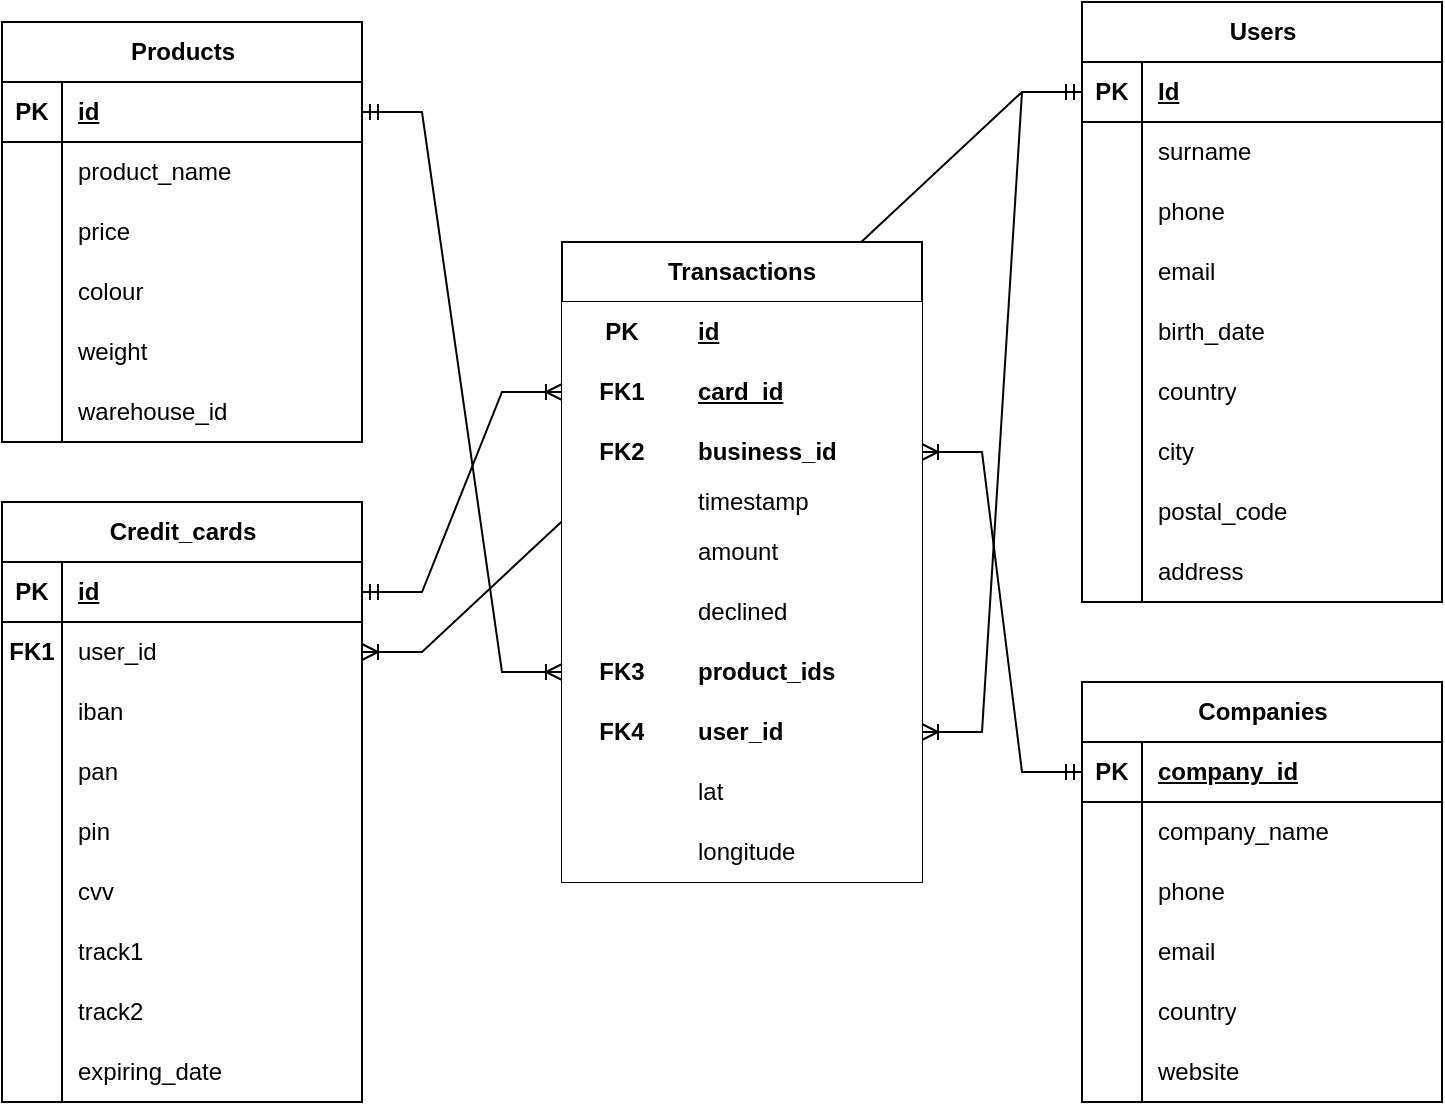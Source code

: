 <mxfile version="26.2.9">
  <diagram name="Página-1" id="3n66YjpeBMdctp80WZzo">
    <mxGraphModel dx="1044" dy="527" grid="1" gridSize="10" guides="1" tooltips="1" connect="1" arrows="1" fold="1" page="1" pageScale="1" pageWidth="827" pageHeight="1169" math="0" shadow="0">
      <root>
        <mxCell id="0" />
        <mxCell id="1" parent="0" />
        <mxCell id="IVw9rjQ7oZu88IBMjPBc-241" value="" style="edgeStyle=entityRelationEdgeStyle;fontSize=12;html=1;endArrow=ERoneToMany;startArrow=ERmandOne;rounded=0;" edge="1" parent="1" source="IVw9rjQ7oZu88IBMjPBc-15" target="IVw9rjQ7oZu88IBMjPBc-44">
          <mxGeometry width="100" height="100" relative="1" as="geometry">
            <mxPoint x="600" y="75" as="sourcePoint" />
            <mxPoint x="520" y="395" as="targetPoint" />
            <Array as="points">
              <mxPoint x="370" y="90" />
            </Array>
          </mxGeometry>
        </mxCell>
        <mxCell id="IVw9rjQ7oZu88IBMjPBc-14" value="Users" style="shape=table;startSize=30;container=1;collapsible=1;childLayout=tableLayout;fixedRows=1;rowLines=0;fontStyle=1;align=center;resizeLast=1;html=1;" vertex="1" parent="1">
          <mxGeometry x="590" y="20" width="180" height="300" as="geometry">
            <mxRectangle x="520" y="110" width="110" height="30" as="alternateBounds" />
          </mxGeometry>
        </mxCell>
        <mxCell id="IVw9rjQ7oZu88IBMjPBc-15" value="" style="shape=tableRow;horizontal=0;startSize=0;swimlaneHead=0;swimlaneBody=0;fillColor=none;collapsible=0;dropTarget=0;points=[[0,0.5],[1,0.5]];portConstraint=eastwest;top=0;left=0;right=0;bottom=1;" vertex="1" parent="IVw9rjQ7oZu88IBMjPBc-14">
          <mxGeometry y="30" width="180" height="30" as="geometry" />
        </mxCell>
        <mxCell id="IVw9rjQ7oZu88IBMjPBc-16" value="PK" style="shape=partialRectangle;connectable=0;fillColor=none;top=0;left=0;bottom=0;right=0;fontStyle=1;overflow=hidden;whiteSpace=wrap;html=1;" vertex="1" parent="IVw9rjQ7oZu88IBMjPBc-15">
          <mxGeometry width="30" height="30" as="geometry">
            <mxRectangle width="30" height="30" as="alternateBounds" />
          </mxGeometry>
        </mxCell>
        <mxCell id="IVw9rjQ7oZu88IBMjPBc-17" value="Id" style="shape=partialRectangle;connectable=0;fillColor=none;top=0;left=0;bottom=0;right=0;align=left;spacingLeft=6;fontStyle=5;overflow=hidden;whiteSpace=wrap;html=1;" vertex="1" parent="IVw9rjQ7oZu88IBMjPBc-15">
          <mxGeometry x="30" width="150" height="30" as="geometry">
            <mxRectangle width="150" height="30" as="alternateBounds" />
          </mxGeometry>
        </mxCell>
        <mxCell id="IVw9rjQ7oZu88IBMjPBc-18" value="" style="shape=tableRow;horizontal=0;startSize=0;swimlaneHead=0;swimlaneBody=0;fillColor=none;collapsible=0;dropTarget=0;points=[[0,0.5],[1,0.5]];portConstraint=eastwest;top=0;left=0;right=0;bottom=0;" vertex="1" parent="IVw9rjQ7oZu88IBMjPBc-14">
          <mxGeometry y="60" width="180" height="30" as="geometry" />
        </mxCell>
        <mxCell id="IVw9rjQ7oZu88IBMjPBc-19" value="" style="shape=partialRectangle;connectable=0;fillColor=none;top=0;left=0;bottom=0;right=0;editable=1;overflow=hidden;whiteSpace=wrap;html=1;" vertex="1" parent="IVw9rjQ7oZu88IBMjPBc-18">
          <mxGeometry width="30" height="30" as="geometry">
            <mxRectangle width="30" height="30" as="alternateBounds" />
          </mxGeometry>
        </mxCell>
        <mxCell id="IVw9rjQ7oZu88IBMjPBc-20" value="surname" style="shape=partialRectangle;connectable=0;fillColor=none;top=0;left=0;bottom=0;right=0;align=left;spacingLeft=6;overflow=hidden;whiteSpace=wrap;html=1;" vertex="1" parent="IVw9rjQ7oZu88IBMjPBc-18">
          <mxGeometry x="30" width="150" height="30" as="geometry">
            <mxRectangle width="150" height="30" as="alternateBounds" />
          </mxGeometry>
        </mxCell>
        <mxCell id="IVw9rjQ7oZu88IBMjPBc-21" value="" style="shape=tableRow;horizontal=0;startSize=0;swimlaneHead=0;swimlaneBody=0;fillColor=none;collapsible=0;dropTarget=0;points=[[0,0.5],[1,0.5]];portConstraint=eastwest;top=0;left=0;right=0;bottom=0;" vertex="1" parent="IVw9rjQ7oZu88IBMjPBc-14">
          <mxGeometry y="90" width="180" height="30" as="geometry" />
        </mxCell>
        <mxCell id="IVw9rjQ7oZu88IBMjPBc-22" value="" style="shape=partialRectangle;connectable=0;fillColor=none;top=0;left=0;bottom=0;right=0;editable=1;overflow=hidden;whiteSpace=wrap;html=1;" vertex="1" parent="IVw9rjQ7oZu88IBMjPBc-21">
          <mxGeometry width="30" height="30" as="geometry">
            <mxRectangle width="30" height="30" as="alternateBounds" />
          </mxGeometry>
        </mxCell>
        <mxCell id="IVw9rjQ7oZu88IBMjPBc-23" value="phone" style="shape=partialRectangle;connectable=0;fillColor=none;top=0;left=0;bottom=0;right=0;align=left;spacingLeft=6;overflow=hidden;whiteSpace=wrap;html=1;" vertex="1" parent="IVw9rjQ7oZu88IBMjPBc-21">
          <mxGeometry x="30" width="150" height="30" as="geometry">
            <mxRectangle width="150" height="30" as="alternateBounds" />
          </mxGeometry>
        </mxCell>
        <mxCell id="IVw9rjQ7oZu88IBMjPBc-24" value="" style="shape=tableRow;horizontal=0;startSize=0;swimlaneHead=0;swimlaneBody=0;fillColor=none;collapsible=0;dropTarget=0;points=[[0,0.5],[1,0.5]];portConstraint=eastwest;top=0;left=0;right=0;bottom=0;" vertex="1" parent="IVw9rjQ7oZu88IBMjPBc-14">
          <mxGeometry y="120" width="180" height="30" as="geometry" />
        </mxCell>
        <mxCell id="IVw9rjQ7oZu88IBMjPBc-25" value="" style="shape=partialRectangle;connectable=0;fillColor=none;top=0;left=0;bottom=0;right=0;editable=1;overflow=hidden;whiteSpace=wrap;html=1;" vertex="1" parent="IVw9rjQ7oZu88IBMjPBc-24">
          <mxGeometry width="30" height="30" as="geometry">
            <mxRectangle width="30" height="30" as="alternateBounds" />
          </mxGeometry>
        </mxCell>
        <mxCell id="IVw9rjQ7oZu88IBMjPBc-26" value="email" style="shape=partialRectangle;connectable=0;fillColor=none;top=0;left=0;bottom=0;right=0;align=left;spacingLeft=6;overflow=hidden;whiteSpace=wrap;html=1;" vertex="1" parent="IVw9rjQ7oZu88IBMjPBc-24">
          <mxGeometry x="30" width="150" height="30" as="geometry">
            <mxRectangle width="150" height="30" as="alternateBounds" />
          </mxGeometry>
        </mxCell>
        <mxCell id="IVw9rjQ7oZu88IBMjPBc-66" value="" style="shape=tableRow;horizontal=0;startSize=0;swimlaneHead=0;swimlaneBody=0;fillColor=none;collapsible=0;dropTarget=0;points=[[0,0.5],[1,0.5]];portConstraint=eastwest;top=0;left=0;right=0;bottom=0;" vertex="1" parent="IVw9rjQ7oZu88IBMjPBc-14">
          <mxGeometry y="150" width="180" height="30" as="geometry" />
        </mxCell>
        <mxCell id="IVw9rjQ7oZu88IBMjPBc-67" value="" style="shape=partialRectangle;connectable=0;fillColor=none;top=0;left=0;bottom=0;right=0;editable=1;overflow=hidden;whiteSpace=wrap;html=1;" vertex="1" parent="IVw9rjQ7oZu88IBMjPBc-66">
          <mxGeometry width="30" height="30" as="geometry">
            <mxRectangle width="30" height="30" as="alternateBounds" />
          </mxGeometry>
        </mxCell>
        <mxCell id="IVw9rjQ7oZu88IBMjPBc-68" value="birth_date" style="shape=partialRectangle;connectable=0;fillColor=none;top=0;left=0;bottom=0;right=0;align=left;spacingLeft=6;overflow=hidden;whiteSpace=wrap;html=1;" vertex="1" parent="IVw9rjQ7oZu88IBMjPBc-66">
          <mxGeometry x="30" width="150" height="30" as="geometry">
            <mxRectangle width="150" height="30" as="alternateBounds" />
          </mxGeometry>
        </mxCell>
        <mxCell id="IVw9rjQ7oZu88IBMjPBc-69" value="" style="shape=tableRow;horizontal=0;startSize=0;swimlaneHead=0;swimlaneBody=0;fillColor=none;collapsible=0;dropTarget=0;points=[[0,0.5],[1,0.5]];portConstraint=eastwest;top=0;left=0;right=0;bottom=0;" vertex="1" parent="IVw9rjQ7oZu88IBMjPBc-14">
          <mxGeometry y="180" width="180" height="30" as="geometry" />
        </mxCell>
        <mxCell id="IVw9rjQ7oZu88IBMjPBc-70" value="" style="shape=partialRectangle;connectable=0;fillColor=none;top=0;left=0;bottom=0;right=0;editable=1;overflow=hidden;whiteSpace=wrap;html=1;" vertex="1" parent="IVw9rjQ7oZu88IBMjPBc-69">
          <mxGeometry width="30" height="30" as="geometry">
            <mxRectangle width="30" height="30" as="alternateBounds" />
          </mxGeometry>
        </mxCell>
        <mxCell id="IVw9rjQ7oZu88IBMjPBc-71" value="country" style="shape=partialRectangle;connectable=0;fillColor=none;top=0;left=0;bottom=0;right=0;align=left;spacingLeft=6;overflow=hidden;whiteSpace=wrap;html=1;" vertex="1" parent="IVw9rjQ7oZu88IBMjPBc-69">
          <mxGeometry x="30" width="150" height="30" as="geometry">
            <mxRectangle width="150" height="30" as="alternateBounds" />
          </mxGeometry>
        </mxCell>
        <mxCell id="IVw9rjQ7oZu88IBMjPBc-72" value="" style="shape=tableRow;horizontal=0;startSize=0;swimlaneHead=0;swimlaneBody=0;fillColor=none;collapsible=0;dropTarget=0;points=[[0,0.5],[1,0.5]];portConstraint=eastwest;top=0;left=0;right=0;bottom=0;" vertex="1" parent="IVw9rjQ7oZu88IBMjPBc-14">
          <mxGeometry y="210" width="180" height="30" as="geometry" />
        </mxCell>
        <mxCell id="IVw9rjQ7oZu88IBMjPBc-73" value="" style="shape=partialRectangle;connectable=0;fillColor=none;top=0;left=0;bottom=0;right=0;editable=1;overflow=hidden;whiteSpace=wrap;html=1;" vertex="1" parent="IVw9rjQ7oZu88IBMjPBc-72">
          <mxGeometry width="30" height="30" as="geometry">
            <mxRectangle width="30" height="30" as="alternateBounds" />
          </mxGeometry>
        </mxCell>
        <mxCell id="IVw9rjQ7oZu88IBMjPBc-74" value="city" style="shape=partialRectangle;connectable=0;fillColor=none;top=0;left=0;bottom=0;right=0;align=left;spacingLeft=6;overflow=hidden;whiteSpace=wrap;html=1;" vertex="1" parent="IVw9rjQ7oZu88IBMjPBc-72">
          <mxGeometry x="30" width="150" height="30" as="geometry">
            <mxRectangle width="150" height="30" as="alternateBounds" />
          </mxGeometry>
        </mxCell>
        <mxCell id="IVw9rjQ7oZu88IBMjPBc-75" value="" style="shape=tableRow;horizontal=0;startSize=0;swimlaneHead=0;swimlaneBody=0;fillColor=none;collapsible=0;dropTarget=0;points=[[0,0.5],[1,0.5]];portConstraint=eastwest;top=0;left=0;right=0;bottom=0;" vertex="1" parent="IVw9rjQ7oZu88IBMjPBc-14">
          <mxGeometry y="240" width="180" height="30" as="geometry" />
        </mxCell>
        <mxCell id="IVw9rjQ7oZu88IBMjPBc-76" value="" style="shape=partialRectangle;connectable=0;fillColor=none;top=0;left=0;bottom=0;right=0;editable=1;overflow=hidden;whiteSpace=wrap;html=1;" vertex="1" parent="IVw9rjQ7oZu88IBMjPBc-75">
          <mxGeometry width="30" height="30" as="geometry">
            <mxRectangle width="30" height="30" as="alternateBounds" />
          </mxGeometry>
        </mxCell>
        <mxCell id="IVw9rjQ7oZu88IBMjPBc-77" value="postal_code" style="shape=partialRectangle;connectable=0;fillColor=none;top=0;left=0;bottom=0;right=0;align=left;spacingLeft=6;overflow=hidden;whiteSpace=wrap;html=1;" vertex="1" parent="IVw9rjQ7oZu88IBMjPBc-75">
          <mxGeometry x="30" width="150" height="30" as="geometry">
            <mxRectangle width="150" height="30" as="alternateBounds" />
          </mxGeometry>
        </mxCell>
        <mxCell id="IVw9rjQ7oZu88IBMjPBc-78" value="" style="shape=tableRow;horizontal=0;startSize=0;swimlaneHead=0;swimlaneBody=0;fillColor=none;collapsible=0;dropTarget=0;points=[[0,0.5],[1,0.5]];portConstraint=eastwest;top=0;left=0;right=0;bottom=0;" vertex="1" parent="IVw9rjQ7oZu88IBMjPBc-14">
          <mxGeometry y="270" width="180" height="30" as="geometry" />
        </mxCell>
        <mxCell id="IVw9rjQ7oZu88IBMjPBc-79" value="" style="shape=partialRectangle;connectable=0;fillColor=none;top=0;left=0;bottom=0;right=0;editable=1;overflow=hidden;whiteSpace=wrap;html=1;" vertex="1" parent="IVw9rjQ7oZu88IBMjPBc-78">
          <mxGeometry width="30" height="30" as="geometry">
            <mxRectangle width="30" height="30" as="alternateBounds" />
          </mxGeometry>
        </mxCell>
        <mxCell id="IVw9rjQ7oZu88IBMjPBc-80" value="address" style="shape=partialRectangle;connectable=0;fillColor=none;top=0;left=0;bottom=0;right=0;align=left;spacingLeft=6;overflow=hidden;whiteSpace=wrap;html=1;" vertex="1" parent="IVw9rjQ7oZu88IBMjPBc-78">
          <mxGeometry x="30" width="150" height="30" as="geometry">
            <mxRectangle width="150" height="30" as="alternateBounds" />
          </mxGeometry>
        </mxCell>
        <mxCell id="IVw9rjQ7oZu88IBMjPBc-27" value="Products" style="shape=table;startSize=30;container=1;collapsible=1;childLayout=tableLayout;fixedRows=1;rowLines=0;fontStyle=1;align=center;resizeLast=1;html=1;" vertex="1" parent="1">
          <mxGeometry x="50" y="30" width="180" height="210" as="geometry">
            <mxRectangle x="520" y="110" width="110" height="30" as="alternateBounds" />
          </mxGeometry>
        </mxCell>
        <mxCell id="IVw9rjQ7oZu88IBMjPBc-28" value="" style="shape=tableRow;horizontal=0;startSize=0;swimlaneHead=0;swimlaneBody=0;fillColor=none;collapsible=0;dropTarget=0;points=[[0,0.5],[1,0.5]];portConstraint=eastwest;top=0;left=0;right=0;bottom=1;" vertex="1" parent="IVw9rjQ7oZu88IBMjPBc-27">
          <mxGeometry y="30" width="180" height="30" as="geometry" />
        </mxCell>
        <mxCell id="IVw9rjQ7oZu88IBMjPBc-29" value="PK" style="shape=partialRectangle;connectable=0;fillColor=none;top=0;left=0;bottom=0;right=0;fontStyle=1;overflow=hidden;whiteSpace=wrap;html=1;" vertex="1" parent="IVw9rjQ7oZu88IBMjPBc-28">
          <mxGeometry width="30" height="30" as="geometry">
            <mxRectangle width="30" height="30" as="alternateBounds" />
          </mxGeometry>
        </mxCell>
        <mxCell id="IVw9rjQ7oZu88IBMjPBc-30" value="id" style="shape=partialRectangle;connectable=0;fillColor=none;top=0;left=0;bottom=0;right=0;align=left;spacingLeft=6;fontStyle=5;overflow=hidden;whiteSpace=wrap;html=1;" vertex="1" parent="IVw9rjQ7oZu88IBMjPBc-28">
          <mxGeometry x="30" width="150" height="30" as="geometry">
            <mxRectangle width="150" height="30" as="alternateBounds" />
          </mxGeometry>
        </mxCell>
        <mxCell id="IVw9rjQ7oZu88IBMjPBc-31" value="" style="shape=tableRow;horizontal=0;startSize=0;swimlaneHead=0;swimlaneBody=0;fillColor=none;collapsible=0;dropTarget=0;points=[[0,0.5],[1,0.5]];portConstraint=eastwest;top=0;left=0;right=0;bottom=0;" vertex="1" parent="IVw9rjQ7oZu88IBMjPBc-27">
          <mxGeometry y="60" width="180" height="30" as="geometry" />
        </mxCell>
        <mxCell id="IVw9rjQ7oZu88IBMjPBc-32" value="" style="shape=partialRectangle;connectable=0;fillColor=none;top=0;left=0;bottom=0;right=0;editable=1;overflow=hidden;whiteSpace=wrap;html=1;" vertex="1" parent="IVw9rjQ7oZu88IBMjPBc-31">
          <mxGeometry width="30" height="30" as="geometry">
            <mxRectangle width="30" height="30" as="alternateBounds" />
          </mxGeometry>
        </mxCell>
        <mxCell id="IVw9rjQ7oZu88IBMjPBc-33" value="product_name" style="shape=partialRectangle;connectable=0;fillColor=none;top=0;left=0;bottom=0;right=0;align=left;spacingLeft=6;overflow=hidden;whiteSpace=wrap;html=1;" vertex="1" parent="IVw9rjQ7oZu88IBMjPBc-31">
          <mxGeometry x="30" width="150" height="30" as="geometry">
            <mxRectangle width="150" height="30" as="alternateBounds" />
          </mxGeometry>
        </mxCell>
        <mxCell id="IVw9rjQ7oZu88IBMjPBc-34" value="" style="shape=tableRow;horizontal=0;startSize=0;swimlaneHead=0;swimlaneBody=0;fillColor=none;collapsible=0;dropTarget=0;points=[[0,0.5],[1,0.5]];portConstraint=eastwest;top=0;left=0;right=0;bottom=0;" vertex="1" parent="IVw9rjQ7oZu88IBMjPBc-27">
          <mxGeometry y="90" width="180" height="30" as="geometry" />
        </mxCell>
        <mxCell id="IVw9rjQ7oZu88IBMjPBc-35" value="" style="shape=partialRectangle;connectable=0;fillColor=none;top=0;left=0;bottom=0;right=0;editable=1;overflow=hidden;whiteSpace=wrap;html=1;" vertex="1" parent="IVw9rjQ7oZu88IBMjPBc-34">
          <mxGeometry width="30" height="30" as="geometry">
            <mxRectangle width="30" height="30" as="alternateBounds" />
          </mxGeometry>
        </mxCell>
        <mxCell id="IVw9rjQ7oZu88IBMjPBc-36" value="price" style="shape=partialRectangle;connectable=0;fillColor=none;top=0;left=0;bottom=0;right=0;align=left;spacingLeft=6;overflow=hidden;whiteSpace=wrap;html=1;" vertex="1" parent="IVw9rjQ7oZu88IBMjPBc-34">
          <mxGeometry x="30" width="150" height="30" as="geometry">
            <mxRectangle width="150" height="30" as="alternateBounds" />
          </mxGeometry>
        </mxCell>
        <mxCell id="IVw9rjQ7oZu88IBMjPBc-37" value="" style="shape=tableRow;horizontal=0;startSize=0;swimlaneHead=0;swimlaneBody=0;fillColor=none;collapsible=0;dropTarget=0;points=[[0,0.5],[1,0.5]];portConstraint=eastwest;top=0;left=0;right=0;bottom=0;" vertex="1" parent="IVw9rjQ7oZu88IBMjPBc-27">
          <mxGeometry y="120" width="180" height="30" as="geometry" />
        </mxCell>
        <mxCell id="IVw9rjQ7oZu88IBMjPBc-38" value="" style="shape=partialRectangle;connectable=0;fillColor=none;top=0;left=0;bottom=0;right=0;editable=1;overflow=hidden;whiteSpace=wrap;html=1;" vertex="1" parent="IVw9rjQ7oZu88IBMjPBc-37">
          <mxGeometry width="30" height="30" as="geometry">
            <mxRectangle width="30" height="30" as="alternateBounds" />
          </mxGeometry>
        </mxCell>
        <mxCell id="IVw9rjQ7oZu88IBMjPBc-39" value="colour" style="shape=partialRectangle;connectable=0;fillColor=none;top=0;left=0;bottom=0;right=0;align=left;spacingLeft=6;overflow=hidden;whiteSpace=wrap;html=1;" vertex="1" parent="IVw9rjQ7oZu88IBMjPBc-37">
          <mxGeometry x="30" width="150" height="30" as="geometry">
            <mxRectangle width="150" height="30" as="alternateBounds" />
          </mxGeometry>
        </mxCell>
        <mxCell id="IVw9rjQ7oZu88IBMjPBc-100" value="" style="shape=tableRow;horizontal=0;startSize=0;swimlaneHead=0;swimlaneBody=0;fillColor=none;collapsible=0;dropTarget=0;points=[[0,0.5],[1,0.5]];portConstraint=eastwest;top=0;left=0;right=0;bottom=0;" vertex="1" parent="IVw9rjQ7oZu88IBMjPBc-27">
          <mxGeometry y="150" width="180" height="30" as="geometry" />
        </mxCell>
        <mxCell id="IVw9rjQ7oZu88IBMjPBc-101" value="" style="shape=partialRectangle;connectable=0;fillColor=none;top=0;left=0;bottom=0;right=0;editable=1;overflow=hidden;whiteSpace=wrap;html=1;" vertex="1" parent="IVw9rjQ7oZu88IBMjPBc-100">
          <mxGeometry width="30" height="30" as="geometry">
            <mxRectangle width="30" height="30" as="alternateBounds" />
          </mxGeometry>
        </mxCell>
        <mxCell id="IVw9rjQ7oZu88IBMjPBc-102" value="weight" style="shape=partialRectangle;connectable=0;fillColor=none;top=0;left=0;bottom=0;right=0;align=left;spacingLeft=6;overflow=hidden;whiteSpace=wrap;html=1;" vertex="1" parent="IVw9rjQ7oZu88IBMjPBc-100">
          <mxGeometry x="30" width="150" height="30" as="geometry">
            <mxRectangle width="150" height="30" as="alternateBounds" />
          </mxGeometry>
        </mxCell>
        <mxCell id="IVw9rjQ7oZu88IBMjPBc-103" value="" style="shape=tableRow;horizontal=0;startSize=0;swimlaneHead=0;swimlaneBody=0;fillColor=none;collapsible=0;dropTarget=0;points=[[0,0.5],[1,0.5]];portConstraint=eastwest;top=0;left=0;right=0;bottom=0;" vertex="1" parent="IVw9rjQ7oZu88IBMjPBc-27">
          <mxGeometry y="180" width="180" height="30" as="geometry" />
        </mxCell>
        <mxCell id="IVw9rjQ7oZu88IBMjPBc-104" value="" style="shape=partialRectangle;connectable=0;fillColor=none;top=0;left=0;bottom=0;right=0;editable=1;overflow=hidden;whiteSpace=wrap;html=1;" vertex="1" parent="IVw9rjQ7oZu88IBMjPBc-103">
          <mxGeometry width="30" height="30" as="geometry">
            <mxRectangle width="30" height="30" as="alternateBounds" />
          </mxGeometry>
        </mxCell>
        <mxCell id="IVw9rjQ7oZu88IBMjPBc-105" value="warehouse_id" style="shape=partialRectangle;connectable=0;fillColor=none;top=0;left=0;bottom=0;right=0;align=left;spacingLeft=6;overflow=hidden;whiteSpace=wrap;html=1;" vertex="1" parent="IVw9rjQ7oZu88IBMjPBc-103">
          <mxGeometry x="30" width="150" height="30" as="geometry">
            <mxRectangle width="150" height="30" as="alternateBounds" />
          </mxGeometry>
        </mxCell>
        <mxCell id="IVw9rjQ7oZu88IBMjPBc-40" value="Credit_cards" style="shape=table;startSize=30;container=1;collapsible=1;childLayout=tableLayout;fixedRows=1;rowLines=0;fontStyle=1;align=center;resizeLast=1;html=1;" vertex="1" parent="1">
          <mxGeometry x="50" y="270" width="180" height="300" as="geometry">
            <mxRectangle x="520" y="110" width="110" height="30" as="alternateBounds" />
          </mxGeometry>
        </mxCell>
        <mxCell id="IVw9rjQ7oZu88IBMjPBc-41" value="" style="shape=tableRow;horizontal=0;startSize=0;swimlaneHead=0;swimlaneBody=0;fillColor=none;collapsible=0;dropTarget=0;points=[[0,0.5],[1,0.5]];portConstraint=eastwest;top=0;left=0;right=0;bottom=1;" vertex="1" parent="IVw9rjQ7oZu88IBMjPBc-40">
          <mxGeometry y="30" width="180" height="30" as="geometry" />
        </mxCell>
        <mxCell id="IVw9rjQ7oZu88IBMjPBc-42" value="PK" style="shape=partialRectangle;connectable=0;fillColor=none;top=0;left=0;bottom=0;right=0;fontStyle=1;overflow=hidden;whiteSpace=wrap;html=1;" vertex="1" parent="IVw9rjQ7oZu88IBMjPBc-41">
          <mxGeometry width="30" height="30" as="geometry">
            <mxRectangle width="30" height="30" as="alternateBounds" />
          </mxGeometry>
        </mxCell>
        <mxCell id="IVw9rjQ7oZu88IBMjPBc-43" value="id" style="shape=partialRectangle;connectable=0;fillColor=none;top=0;left=0;bottom=0;right=0;align=left;spacingLeft=6;fontStyle=5;overflow=hidden;whiteSpace=wrap;html=1;" vertex="1" parent="IVw9rjQ7oZu88IBMjPBc-41">
          <mxGeometry x="30" width="150" height="30" as="geometry">
            <mxRectangle width="150" height="30" as="alternateBounds" />
          </mxGeometry>
        </mxCell>
        <mxCell id="IVw9rjQ7oZu88IBMjPBc-44" value="" style="shape=tableRow;horizontal=0;startSize=0;swimlaneHead=0;swimlaneBody=0;fillColor=none;collapsible=0;dropTarget=0;points=[[0,0.5],[1,0.5]];portConstraint=eastwest;top=0;left=0;right=0;bottom=0;" vertex="1" parent="IVw9rjQ7oZu88IBMjPBc-40">
          <mxGeometry y="60" width="180" height="30" as="geometry" />
        </mxCell>
        <mxCell id="IVw9rjQ7oZu88IBMjPBc-45" value="&lt;b&gt;FK1&lt;/b&gt;" style="shape=partialRectangle;connectable=0;fillColor=none;top=0;left=0;bottom=0;right=0;editable=1;overflow=hidden;whiteSpace=wrap;html=1;" vertex="1" parent="IVw9rjQ7oZu88IBMjPBc-44">
          <mxGeometry width="30" height="30" as="geometry">
            <mxRectangle width="30" height="30" as="alternateBounds" />
          </mxGeometry>
        </mxCell>
        <mxCell id="IVw9rjQ7oZu88IBMjPBc-46" value="user_id" style="shape=partialRectangle;connectable=0;fillColor=none;top=0;left=0;bottom=0;right=0;align=left;spacingLeft=6;overflow=hidden;whiteSpace=wrap;html=1;" vertex="1" parent="IVw9rjQ7oZu88IBMjPBc-44">
          <mxGeometry x="30" width="150" height="30" as="geometry">
            <mxRectangle width="150" height="30" as="alternateBounds" />
          </mxGeometry>
        </mxCell>
        <mxCell id="IVw9rjQ7oZu88IBMjPBc-47" value="" style="shape=tableRow;horizontal=0;startSize=0;swimlaneHead=0;swimlaneBody=0;fillColor=none;collapsible=0;dropTarget=0;points=[[0,0.5],[1,0.5]];portConstraint=eastwest;top=0;left=0;right=0;bottom=0;" vertex="1" parent="IVw9rjQ7oZu88IBMjPBc-40">
          <mxGeometry y="90" width="180" height="30" as="geometry" />
        </mxCell>
        <mxCell id="IVw9rjQ7oZu88IBMjPBc-48" value="" style="shape=partialRectangle;connectable=0;fillColor=none;top=0;left=0;bottom=0;right=0;editable=1;overflow=hidden;whiteSpace=wrap;html=1;" vertex="1" parent="IVw9rjQ7oZu88IBMjPBc-47">
          <mxGeometry width="30" height="30" as="geometry">
            <mxRectangle width="30" height="30" as="alternateBounds" />
          </mxGeometry>
        </mxCell>
        <mxCell id="IVw9rjQ7oZu88IBMjPBc-49" value="iban" style="shape=partialRectangle;connectable=0;fillColor=none;top=0;left=0;bottom=0;right=0;align=left;spacingLeft=6;overflow=hidden;whiteSpace=wrap;html=1;" vertex="1" parent="IVw9rjQ7oZu88IBMjPBc-47">
          <mxGeometry x="30" width="150" height="30" as="geometry">
            <mxRectangle width="150" height="30" as="alternateBounds" />
          </mxGeometry>
        </mxCell>
        <mxCell id="IVw9rjQ7oZu88IBMjPBc-50" value="" style="shape=tableRow;horizontal=0;startSize=0;swimlaneHead=0;swimlaneBody=0;fillColor=none;collapsible=0;dropTarget=0;points=[[0,0.5],[1,0.5]];portConstraint=eastwest;top=0;left=0;right=0;bottom=0;" vertex="1" parent="IVw9rjQ7oZu88IBMjPBc-40">
          <mxGeometry y="120" width="180" height="30" as="geometry" />
        </mxCell>
        <mxCell id="IVw9rjQ7oZu88IBMjPBc-51" value="" style="shape=partialRectangle;connectable=0;fillColor=none;top=0;left=0;bottom=0;right=0;editable=1;overflow=hidden;whiteSpace=wrap;html=1;" vertex="1" parent="IVw9rjQ7oZu88IBMjPBc-50">
          <mxGeometry width="30" height="30" as="geometry">
            <mxRectangle width="30" height="30" as="alternateBounds" />
          </mxGeometry>
        </mxCell>
        <mxCell id="IVw9rjQ7oZu88IBMjPBc-52" value="pan" style="shape=partialRectangle;connectable=0;fillColor=none;top=0;left=0;bottom=0;right=0;align=left;spacingLeft=6;overflow=hidden;whiteSpace=wrap;html=1;" vertex="1" parent="IVw9rjQ7oZu88IBMjPBc-50">
          <mxGeometry x="30" width="150" height="30" as="geometry">
            <mxRectangle width="150" height="30" as="alternateBounds" />
          </mxGeometry>
        </mxCell>
        <mxCell id="IVw9rjQ7oZu88IBMjPBc-106" value="" style="shape=tableRow;horizontal=0;startSize=0;swimlaneHead=0;swimlaneBody=0;fillColor=none;collapsible=0;dropTarget=0;points=[[0,0.5],[1,0.5]];portConstraint=eastwest;top=0;left=0;right=0;bottom=0;" vertex="1" parent="IVw9rjQ7oZu88IBMjPBc-40">
          <mxGeometry y="150" width="180" height="30" as="geometry" />
        </mxCell>
        <mxCell id="IVw9rjQ7oZu88IBMjPBc-107" value="" style="shape=partialRectangle;connectable=0;fillColor=none;top=0;left=0;bottom=0;right=0;editable=1;overflow=hidden;whiteSpace=wrap;html=1;" vertex="1" parent="IVw9rjQ7oZu88IBMjPBc-106">
          <mxGeometry width="30" height="30" as="geometry">
            <mxRectangle width="30" height="30" as="alternateBounds" />
          </mxGeometry>
        </mxCell>
        <mxCell id="IVw9rjQ7oZu88IBMjPBc-108" value="pin" style="shape=partialRectangle;connectable=0;fillColor=none;top=0;left=0;bottom=0;right=0;align=left;spacingLeft=6;overflow=hidden;whiteSpace=wrap;html=1;" vertex="1" parent="IVw9rjQ7oZu88IBMjPBc-106">
          <mxGeometry x="30" width="150" height="30" as="geometry">
            <mxRectangle width="150" height="30" as="alternateBounds" />
          </mxGeometry>
        </mxCell>
        <mxCell id="IVw9rjQ7oZu88IBMjPBc-109" value="" style="shape=tableRow;horizontal=0;startSize=0;swimlaneHead=0;swimlaneBody=0;fillColor=none;collapsible=0;dropTarget=0;points=[[0,0.5],[1,0.5]];portConstraint=eastwest;top=0;left=0;right=0;bottom=0;" vertex="1" parent="IVw9rjQ7oZu88IBMjPBc-40">
          <mxGeometry y="180" width="180" height="30" as="geometry" />
        </mxCell>
        <mxCell id="IVw9rjQ7oZu88IBMjPBc-110" value="" style="shape=partialRectangle;connectable=0;fillColor=none;top=0;left=0;bottom=0;right=0;editable=1;overflow=hidden;whiteSpace=wrap;html=1;" vertex="1" parent="IVw9rjQ7oZu88IBMjPBc-109">
          <mxGeometry width="30" height="30" as="geometry">
            <mxRectangle width="30" height="30" as="alternateBounds" />
          </mxGeometry>
        </mxCell>
        <mxCell id="IVw9rjQ7oZu88IBMjPBc-111" value="cvv" style="shape=partialRectangle;connectable=0;fillColor=none;top=0;left=0;bottom=0;right=0;align=left;spacingLeft=6;overflow=hidden;whiteSpace=wrap;html=1;" vertex="1" parent="IVw9rjQ7oZu88IBMjPBc-109">
          <mxGeometry x="30" width="150" height="30" as="geometry">
            <mxRectangle width="150" height="30" as="alternateBounds" />
          </mxGeometry>
        </mxCell>
        <mxCell id="IVw9rjQ7oZu88IBMjPBc-112" value="" style="shape=tableRow;horizontal=0;startSize=0;swimlaneHead=0;swimlaneBody=0;fillColor=none;collapsible=0;dropTarget=0;points=[[0,0.5],[1,0.5]];portConstraint=eastwest;top=0;left=0;right=0;bottom=0;" vertex="1" parent="IVw9rjQ7oZu88IBMjPBc-40">
          <mxGeometry y="210" width="180" height="30" as="geometry" />
        </mxCell>
        <mxCell id="IVw9rjQ7oZu88IBMjPBc-113" value="" style="shape=partialRectangle;connectable=0;fillColor=none;top=0;left=0;bottom=0;right=0;editable=1;overflow=hidden;whiteSpace=wrap;html=1;" vertex="1" parent="IVw9rjQ7oZu88IBMjPBc-112">
          <mxGeometry width="30" height="30" as="geometry">
            <mxRectangle width="30" height="30" as="alternateBounds" />
          </mxGeometry>
        </mxCell>
        <mxCell id="IVw9rjQ7oZu88IBMjPBc-114" value="track1" style="shape=partialRectangle;connectable=0;fillColor=none;top=0;left=0;bottom=0;right=0;align=left;spacingLeft=6;overflow=hidden;whiteSpace=wrap;html=1;" vertex="1" parent="IVw9rjQ7oZu88IBMjPBc-112">
          <mxGeometry x="30" width="150" height="30" as="geometry">
            <mxRectangle width="150" height="30" as="alternateBounds" />
          </mxGeometry>
        </mxCell>
        <mxCell id="IVw9rjQ7oZu88IBMjPBc-115" value="" style="shape=tableRow;horizontal=0;startSize=0;swimlaneHead=0;swimlaneBody=0;fillColor=none;collapsible=0;dropTarget=0;points=[[0,0.5],[1,0.5]];portConstraint=eastwest;top=0;left=0;right=0;bottom=0;" vertex="1" parent="IVw9rjQ7oZu88IBMjPBc-40">
          <mxGeometry y="240" width="180" height="30" as="geometry" />
        </mxCell>
        <mxCell id="IVw9rjQ7oZu88IBMjPBc-116" value="" style="shape=partialRectangle;connectable=0;fillColor=none;top=0;left=0;bottom=0;right=0;editable=1;overflow=hidden;whiteSpace=wrap;html=1;" vertex="1" parent="IVw9rjQ7oZu88IBMjPBc-115">
          <mxGeometry width="30" height="30" as="geometry">
            <mxRectangle width="30" height="30" as="alternateBounds" />
          </mxGeometry>
        </mxCell>
        <mxCell id="IVw9rjQ7oZu88IBMjPBc-117" value="track2" style="shape=partialRectangle;connectable=0;fillColor=none;top=0;left=0;bottom=0;right=0;align=left;spacingLeft=6;overflow=hidden;whiteSpace=wrap;html=1;" vertex="1" parent="IVw9rjQ7oZu88IBMjPBc-115">
          <mxGeometry x="30" width="150" height="30" as="geometry">
            <mxRectangle width="150" height="30" as="alternateBounds" />
          </mxGeometry>
        </mxCell>
        <mxCell id="IVw9rjQ7oZu88IBMjPBc-118" value="" style="shape=tableRow;horizontal=0;startSize=0;swimlaneHead=0;swimlaneBody=0;fillColor=none;collapsible=0;dropTarget=0;points=[[0,0.5],[1,0.5]];portConstraint=eastwest;top=0;left=0;right=0;bottom=0;" vertex="1" parent="IVw9rjQ7oZu88IBMjPBc-40">
          <mxGeometry y="270" width="180" height="30" as="geometry" />
        </mxCell>
        <mxCell id="IVw9rjQ7oZu88IBMjPBc-119" value="" style="shape=partialRectangle;connectable=0;fillColor=none;top=0;left=0;bottom=0;right=0;editable=1;overflow=hidden;whiteSpace=wrap;html=1;" vertex="1" parent="IVw9rjQ7oZu88IBMjPBc-118">
          <mxGeometry width="30" height="30" as="geometry">
            <mxRectangle width="30" height="30" as="alternateBounds" />
          </mxGeometry>
        </mxCell>
        <mxCell id="IVw9rjQ7oZu88IBMjPBc-120" value="expiring_date" style="shape=partialRectangle;connectable=0;fillColor=none;top=0;left=0;bottom=0;right=0;align=left;spacingLeft=6;overflow=hidden;whiteSpace=wrap;html=1;" vertex="1" parent="IVw9rjQ7oZu88IBMjPBc-118">
          <mxGeometry x="30" width="150" height="30" as="geometry">
            <mxRectangle width="150" height="30" as="alternateBounds" />
          </mxGeometry>
        </mxCell>
        <mxCell id="IVw9rjQ7oZu88IBMjPBc-53" value="Companies" style="shape=table;startSize=30;container=1;collapsible=1;childLayout=tableLayout;fixedRows=1;rowLines=0;fontStyle=1;align=center;resizeLast=1;html=1;" vertex="1" parent="1">
          <mxGeometry x="590" y="360" width="180" height="210" as="geometry">
            <mxRectangle x="520" y="110" width="110" height="30" as="alternateBounds" />
          </mxGeometry>
        </mxCell>
        <mxCell id="IVw9rjQ7oZu88IBMjPBc-54" value="" style="shape=tableRow;horizontal=0;startSize=0;swimlaneHead=0;swimlaneBody=0;fillColor=none;collapsible=0;dropTarget=0;points=[[0,0.5],[1,0.5]];portConstraint=eastwest;top=0;left=0;right=0;bottom=1;" vertex="1" parent="IVw9rjQ7oZu88IBMjPBc-53">
          <mxGeometry y="30" width="180" height="30" as="geometry" />
        </mxCell>
        <mxCell id="IVw9rjQ7oZu88IBMjPBc-55" value="PK" style="shape=partialRectangle;connectable=0;fillColor=none;top=0;left=0;bottom=0;right=0;fontStyle=1;overflow=hidden;whiteSpace=wrap;html=1;" vertex="1" parent="IVw9rjQ7oZu88IBMjPBc-54">
          <mxGeometry width="30" height="30" as="geometry">
            <mxRectangle width="30" height="30" as="alternateBounds" />
          </mxGeometry>
        </mxCell>
        <mxCell id="IVw9rjQ7oZu88IBMjPBc-56" value="company_id" style="shape=partialRectangle;connectable=0;fillColor=none;top=0;left=0;bottom=0;right=0;align=left;spacingLeft=6;fontStyle=5;overflow=hidden;whiteSpace=wrap;html=1;" vertex="1" parent="IVw9rjQ7oZu88IBMjPBc-54">
          <mxGeometry x="30" width="150" height="30" as="geometry">
            <mxRectangle width="150" height="30" as="alternateBounds" />
          </mxGeometry>
        </mxCell>
        <mxCell id="IVw9rjQ7oZu88IBMjPBc-57" value="" style="shape=tableRow;horizontal=0;startSize=0;swimlaneHead=0;swimlaneBody=0;fillColor=none;collapsible=0;dropTarget=0;points=[[0,0.5],[1,0.5]];portConstraint=eastwest;top=0;left=0;right=0;bottom=0;" vertex="1" parent="IVw9rjQ7oZu88IBMjPBc-53">
          <mxGeometry y="60" width="180" height="30" as="geometry" />
        </mxCell>
        <mxCell id="IVw9rjQ7oZu88IBMjPBc-58" value="" style="shape=partialRectangle;connectable=0;fillColor=none;top=0;left=0;bottom=0;right=0;editable=1;overflow=hidden;whiteSpace=wrap;html=1;" vertex="1" parent="IVw9rjQ7oZu88IBMjPBc-57">
          <mxGeometry width="30" height="30" as="geometry">
            <mxRectangle width="30" height="30" as="alternateBounds" />
          </mxGeometry>
        </mxCell>
        <mxCell id="IVw9rjQ7oZu88IBMjPBc-59" value="company_name" style="shape=partialRectangle;connectable=0;fillColor=none;top=0;left=0;bottom=0;right=0;align=left;spacingLeft=6;overflow=hidden;whiteSpace=wrap;html=1;" vertex="1" parent="IVw9rjQ7oZu88IBMjPBc-57">
          <mxGeometry x="30" width="150" height="30" as="geometry">
            <mxRectangle width="150" height="30" as="alternateBounds" />
          </mxGeometry>
        </mxCell>
        <mxCell id="IVw9rjQ7oZu88IBMjPBc-60" value="" style="shape=tableRow;horizontal=0;startSize=0;swimlaneHead=0;swimlaneBody=0;fillColor=none;collapsible=0;dropTarget=0;points=[[0,0.5],[1,0.5]];portConstraint=eastwest;top=0;left=0;right=0;bottom=0;" vertex="1" parent="IVw9rjQ7oZu88IBMjPBc-53">
          <mxGeometry y="90" width="180" height="30" as="geometry" />
        </mxCell>
        <mxCell id="IVw9rjQ7oZu88IBMjPBc-61" value="" style="shape=partialRectangle;connectable=0;fillColor=none;top=0;left=0;bottom=0;right=0;editable=1;overflow=hidden;whiteSpace=wrap;html=1;" vertex="1" parent="IVw9rjQ7oZu88IBMjPBc-60">
          <mxGeometry width="30" height="30" as="geometry">
            <mxRectangle width="30" height="30" as="alternateBounds" />
          </mxGeometry>
        </mxCell>
        <mxCell id="IVw9rjQ7oZu88IBMjPBc-62" value="phone" style="shape=partialRectangle;connectable=0;fillColor=none;top=0;left=0;bottom=0;right=0;align=left;spacingLeft=6;overflow=hidden;whiteSpace=wrap;html=1;" vertex="1" parent="IVw9rjQ7oZu88IBMjPBc-60">
          <mxGeometry x="30" width="150" height="30" as="geometry">
            <mxRectangle width="150" height="30" as="alternateBounds" />
          </mxGeometry>
        </mxCell>
        <mxCell id="IVw9rjQ7oZu88IBMjPBc-63" value="" style="shape=tableRow;horizontal=0;startSize=0;swimlaneHead=0;swimlaneBody=0;fillColor=none;collapsible=0;dropTarget=0;points=[[0,0.5],[1,0.5]];portConstraint=eastwest;top=0;left=0;right=0;bottom=0;" vertex="1" parent="IVw9rjQ7oZu88IBMjPBc-53">
          <mxGeometry y="120" width="180" height="30" as="geometry" />
        </mxCell>
        <mxCell id="IVw9rjQ7oZu88IBMjPBc-64" value="" style="shape=partialRectangle;connectable=0;fillColor=none;top=0;left=0;bottom=0;right=0;editable=1;overflow=hidden;whiteSpace=wrap;html=1;" vertex="1" parent="IVw9rjQ7oZu88IBMjPBc-63">
          <mxGeometry width="30" height="30" as="geometry">
            <mxRectangle width="30" height="30" as="alternateBounds" />
          </mxGeometry>
        </mxCell>
        <mxCell id="IVw9rjQ7oZu88IBMjPBc-65" value="email" style="shape=partialRectangle;connectable=0;fillColor=none;top=0;left=0;bottom=0;right=0;align=left;spacingLeft=6;overflow=hidden;whiteSpace=wrap;html=1;" vertex="1" parent="IVw9rjQ7oZu88IBMjPBc-63">
          <mxGeometry x="30" width="150" height="30" as="geometry">
            <mxRectangle width="150" height="30" as="alternateBounds" />
          </mxGeometry>
        </mxCell>
        <mxCell id="IVw9rjQ7oZu88IBMjPBc-94" value="" style="shape=tableRow;horizontal=0;startSize=0;swimlaneHead=0;swimlaneBody=0;fillColor=none;collapsible=0;dropTarget=0;points=[[0,0.5],[1,0.5]];portConstraint=eastwest;top=0;left=0;right=0;bottom=0;" vertex="1" parent="IVw9rjQ7oZu88IBMjPBc-53">
          <mxGeometry y="150" width="180" height="30" as="geometry" />
        </mxCell>
        <mxCell id="IVw9rjQ7oZu88IBMjPBc-95" value="" style="shape=partialRectangle;connectable=0;fillColor=none;top=0;left=0;bottom=0;right=0;editable=1;overflow=hidden;whiteSpace=wrap;html=1;" vertex="1" parent="IVw9rjQ7oZu88IBMjPBc-94">
          <mxGeometry width="30" height="30" as="geometry">
            <mxRectangle width="30" height="30" as="alternateBounds" />
          </mxGeometry>
        </mxCell>
        <mxCell id="IVw9rjQ7oZu88IBMjPBc-96" value="country" style="shape=partialRectangle;connectable=0;fillColor=none;top=0;left=0;bottom=0;right=0;align=left;spacingLeft=6;overflow=hidden;whiteSpace=wrap;html=1;" vertex="1" parent="IVw9rjQ7oZu88IBMjPBc-94">
          <mxGeometry x="30" width="150" height="30" as="geometry">
            <mxRectangle width="150" height="30" as="alternateBounds" />
          </mxGeometry>
        </mxCell>
        <mxCell id="IVw9rjQ7oZu88IBMjPBc-97" value="" style="shape=tableRow;horizontal=0;startSize=0;swimlaneHead=0;swimlaneBody=0;fillColor=none;collapsible=0;dropTarget=0;points=[[0,0.5],[1,0.5]];portConstraint=eastwest;top=0;left=0;right=0;bottom=0;" vertex="1" parent="IVw9rjQ7oZu88IBMjPBc-53">
          <mxGeometry y="180" width="180" height="30" as="geometry" />
        </mxCell>
        <mxCell id="IVw9rjQ7oZu88IBMjPBc-98" value="" style="shape=partialRectangle;connectable=0;fillColor=none;top=0;left=0;bottom=0;right=0;editable=1;overflow=hidden;whiteSpace=wrap;html=1;" vertex="1" parent="IVw9rjQ7oZu88IBMjPBc-97">
          <mxGeometry width="30" height="30" as="geometry">
            <mxRectangle width="30" height="30" as="alternateBounds" />
          </mxGeometry>
        </mxCell>
        <mxCell id="IVw9rjQ7oZu88IBMjPBc-99" value="website" style="shape=partialRectangle;connectable=0;fillColor=none;top=0;left=0;bottom=0;right=0;align=left;spacingLeft=6;overflow=hidden;whiteSpace=wrap;html=1;" vertex="1" parent="IVw9rjQ7oZu88IBMjPBc-97">
          <mxGeometry x="30" width="150" height="30" as="geometry">
            <mxRectangle width="150" height="30" as="alternateBounds" />
          </mxGeometry>
        </mxCell>
        <mxCell id="IVw9rjQ7oZu88IBMjPBc-81" value="Transactions" style="shape=table;startSize=30;container=1;collapsible=1;childLayout=tableLayout;fixedRows=1;rowLines=0;fontStyle=1;align=center;resizeLast=1;html=1;whiteSpace=wrap;fillStyle=auto;" vertex="1" parent="1">
          <mxGeometry x="330" y="140" width="180" height="320" as="geometry" />
        </mxCell>
        <mxCell id="IVw9rjQ7oZu88IBMjPBc-82" value="" style="shape=tableRow;horizontal=0;startSize=0;swimlaneHead=0;swimlaneBody=0;fillColor=none;collapsible=0;dropTarget=0;points=[[0,0.5],[1,0.5]];portConstraint=eastwest;top=0;left=0;right=0;bottom=0;html=1;" vertex="1" parent="IVw9rjQ7oZu88IBMjPBc-81">
          <mxGeometry y="30" width="180" height="30" as="geometry" />
        </mxCell>
        <mxCell id="IVw9rjQ7oZu88IBMjPBc-83" value="PK" style="shape=partialRectangle;connectable=0;top=0;left=0;bottom=0;right=0;fontStyle=1;overflow=hidden;html=1;whiteSpace=wrap;" vertex="1" parent="IVw9rjQ7oZu88IBMjPBc-82">
          <mxGeometry width="60" height="30" as="geometry">
            <mxRectangle width="60" height="30" as="alternateBounds" />
          </mxGeometry>
        </mxCell>
        <mxCell id="IVw9rjQ7oZu88IBMjPBc-84" value="id" style="shape=partialRectangle;connectable=0;fillColor=default;top=0;left=0;bottom=0;right=0;align=left;spacingLeft=6;fontStyle=5;overflow=hidden;html=1;whiteSpace=wrap;" vertex="1" parent="IVw9rjQ7oZu88IBMjPBc-82">
          <mxGeometry x="60" width="120" height="30" as="geometry">
            <mxRectangle width="120" height="30" as="alternateBounds" />
          </mxGeometry>
        </mxCell>
        <mxCell id="IVw9rjQ7oZu88IBMjPBc-85" value="" style="shape=tableRow;horizontal=0;startSize=0;swimlaneHead=0;swimlaneBody=0;fillColor=none;collapsible=0;dropTarget=0;points=[[0,0.5],[1,0.5]];portConstraint=eastwest;top=0;left=0;right=0;bottom=1;html=1;" vertex="1" parent="IVw9rjQ7oZu88IBMjPBc-81">
          <mxGeometry y="60" width="180" height="30" as="geometry" />
        </mxCell>
        <mxCell id="IVw9rjQ7oZu88IBMjPBc-86" value="FK1" style="shape=partialRectangle;connectable=0;top=0;left=0;bottom=0;right=0;fontStyle=1;overflow=hidden;html=1;whiteSpace=wrap;" vertex="1" parent="IVw9rjQ7oZu88IBMjPBc-85">
          <mxGeometry width="60" height="30" as="geometry">
            <mxRectangle width="60" height="30" as="alternateBounds" />
          </mxGeometry>
        </mxCell>
        <mxCell id="IVw9rjQ7oZu88IBMjPBc-87" value="card_id" style="shape=partialRectangle;connectable=0;top=0;left=0;bottom=0;right=0;align=left;spacingLeft=6;fontStyle=5;overflow=hidden;html=1;whiteSpace=wrap;" vertex="1" parent="IVw9rjQ7oZu88IBMjPBc-85">
          <mxGeometry x="60" width="120" height="30" as="geometry">
            <mxRectangle width="120" height="30" as="alternateBounds" />
          </mxGeometry>
        </mxCell>
        <mxCell id="IVw9rjQ7oZu88IBMjPBc-88" value="" style="shape=tableRow;horizontal=0;startSize=0;swimlaneHead=0;swimlaneBody=0;fillColor=none;collapsible=0;dropTarget=0;points=[[0,0.5],[1,0.5]];portConstraint=eastwest;top=0;left=0;right=0;bottom=0;html=1;" vertex="1" parent="IVw9rjQ7oZu88IBMjPBc-81">
          <mxGeometry y="90" width="180" height="30" as="geometry" />
        </mxCell>
        <mxCell id="IVw9rjQ7oZu88IBMjPBc-89" value="&lt;b&gt;FK2&lt;/b&gt;" style="shape=partialRectangle;connectable=0;top=0;left=0;bottom=0;right=0;editable=1;overflow=hidden;html=1;whiteSpace=wrap;" vertex="1" parent="IVw9rjQ7oZu88IBMjPBc-88">
          <mxGeometry width="60" height="30" as="geometry">
            <mxRectangle width="60" height="30" as="alternateBounds" />
          </mxGeometry>
        </mxCell>
        <mxCell id="IVw9rjQ7oZu88IBMjPBc-90" value="&lt;b&gt;business_id&lt;/b&gt;" style="shape=partialRectangle;connectable=0;top=0;left=0;bottom=0;right=0;align=left;spacingLeft=6;overflow=hidden;html=1;whiteSpace=wrap;" vertex="1" parent="IVw9rjQ7oZu88IBMjPBc-88">
          <mxGeometry x="60" width="120" height="30" as="geometry">
            <mxRectangle width="120" height="30" as="alternateBounds" />
          </mxGeometry>
        </mxCell>
        <mxCell id="IVw9rjQ7oZu88IBMjPBc-91" value="" style="shape=tableRow;horizontal=0;startSize=0;swimlaneHead=0;swimlaneBody=0;fillColor=none;collapsible=0;dropTarget=0;points=[[0,0.5],[1,0.5]];portConstraint=eastwest;top=0;left=0;right=0;bottom=0;html=1;" vertex="1" parent="IVw9rjQ7oZu88IBMjPBc-81">
          <mxGeometry y="120" width="180" height="20" as="geometry" />
        </mxCell>
        <mxCell id="IVw9rjQ7oZu88IBMjPBc-92" value="" style="shape=partialRectangle;connectable=0;top=0;left=0;bottom=0;right=0;editable=1;overflow=hidden;html=1;whiteSpace=wrap;" vertex="1" parent="IVw9rjQ7oZu88IBMjPBc-91">
          <mxGeometry width="60" height="20" as="geometry">
            <mxRectangle width="60" height="20" as="alternateBounds" />
          </mxGeometry>
        </mxCell>
        <mxCell id="IVw9rjQ7oZu88IBMjPBc-93" value="timestamp" style="shape=partialRectangle;connectable=0;top=0;left=0;bottom=0;right=0;align=left;spacingLeft=6;overflow=hidden;html=1;whiteSpace=wrap;" vertex="1" parent="IVw9rjQ7oZu88IBMjPBc-91">
          <mxGeometry x="60" width="120" height="20" as="geometry">
            <mxRectangle width="120" height="20" as="alternateBounds" />
          </mxGeometry>
        </mxCell>
        <mxCell id="IVw9rjQ7oZu88IBMjPBc-124" value="" style="shape=tableRow;horizontal=0;startSize=0;swimlaneHead=0;swimlaneBody=0;fillColor=none;collapsible=0;dropTarget=0;points=[[0,0.5],[1,0.5]];portConstraint=eastwest;top=0;left=0;right=0;bottom=1;html=1;" vertex="1" parent="IVw9rjQ7oZu88IBMjPBc-81">
          <mxGeometry y="140" width="180" height="30" as="geometry" />
        </mxCell>
        <mxCell id="IVw9rjQ7oZu88IBMjPBc-125" value="" style="shape=partialRectangle;connectable=0;top=0;left=0;bottom=0;right=0;fontStyle=1;overflow=hidden;html=1;whiteSpace=wrap;" vertex="1" parent="IVw9rjQ7oZu88IBMjPBc-124">
          <mxGeometry width="60" height="30" as="geometry">
            <mxRectangle width="60" height="30" as="alternateBounds" />
          </mxGeometry>
        </mxCell>
        <mxCell id="IVw9rjQ7oZu88IBMjPBc-126" value="&lt;span style=&quot;font-weight: normal;&quot;&gt;amount&lt;/span&gt;" style="shape=partialRectangle;connectable=0;top=0;left=0;bottom=0;right=0;align=left;spacingLeft=6;fontStyle=1;overflow=hidden;html=1;whiteSpace=wrap;" vertex="1" parent="IVw9rjQ7oZu88IBMjPBc-124">
          <mxGeometry x="60" width="120" height="30" as="geometry">
            <mxRectangle width="120" height="30" as="alternateBounds" />
          </mxGeometry>
        </mxCell>
        <mxCell id="IVw9rjQ7oZu88IBMjPBc-157" value="" style="shape=tableRow;horizontal=0;startSize=0;swimlaneHead=0;swimlaneBody=0;fillColor=none;collapsible=0;dropTarget=0;points=[[0,0.5],[1,0.5]];portConstraint=eastwest;top=0;left=0;right=0;bottom=1;html=1;" vertex="1" parent="IVw9rjQ7oZu88IBMjPBc-81">
          <mxGeometry y="170" width="180" height="30" as="geometry" />
        </mxCell>
        <mxCell id="IVw9rjQ7oZu88IBMjPBc-158" value="" style="shape=partialRectangle;connectable=0;top=0;left=0;bottom=0;right=0;fontStyle=1;overflow=hidden;html=1;whiteSpace=wrap;" vertex="1" parent="IVw9rjQ7oZu88IBMjPBc-157">
          <mxGeometry width="60" height="30" as="geometry">
            <mxRectangle width="60" height="30" as="alternateBounds" />
          </mxGeometry>
        </mxCell>
        <mxCell id="IVw9rjQ7oZu88IBMjPBc-159" value="&lt;span style=&quot;font-weight: normal;&quot;&gt;declined&lt;/span&gt;" style="shape=partialRectangle;connectable=0;top=0;left=0;bottom=0;right=0;align=left;spacingLeft=6;fontStyle=1;overflow=hidden;html=1;whiteSpace=wrap;" vertex="1" parent="IVw9rjQ7oZu88IBMjPBc-157">
          <mxGeometry x="60" width="120" height="30" as="geometry">
            <mxRectangle width="120" height="30" as="alternateBounds" />
          </mxGeometry>
        </mxCell>
        <mxCell id="IVw9rjQ7oZu88IBMjPBc-160" value="" style="shape=tableRow;horizontal=0;startSize=0;swimlaneHead=0;swimlaneBody=0;fillColor=none;collapsible=0;dropTarget=0;points=[[0,0.5],[1,0.5]];portConstraint=eastwest;top=0;left=0;right=0;bottom=1;html=1;" vertex="1" parent="IVw9rjQ7oZu88IBMjPBc-81">
          <mxGeometry y="200" width="180" height="30" as="geometry" />
        </mxCell>
        <mxCell id="IVw9rjQ7oZu88IBMjPBc-161" value="FK3" style="shape=partialRectangle;connectable=0;top=0;left=0;bottom=0;right=0;fontStyle=1;overflow=hidden;html=1;whiteSpace=wrap;" vertex="1" parent="IVw9rjQ7oZu88IBMjPBc-160">
          <mxGeometry width="60" height="30" as="geometry">
            <mxRectangle width="60" height="30" as="alternateBounds" />
          </mxGeometry>
        </mxCell>
        <mxCell id="IVw9rjQ7oZu88IBMjPBc-162" value="product_ids" style="shape=partialRectangle;connectable=0;top=0;left=0;bottom=0;right=0;align=left;spacingLeft=6;fontStyle=1;overflow=hidden;html=1;whiteSpace=wrap;" vertex="1" parent="IVw9rjQ7oZu88IBMjPBc-160">
          <mxGeometry x="60" width="120" height="30" as="geometry">
            <mxRectangle width="120" height="30" as="alternateBounds" />
          </mxGeometry>
        </mxCell>
        <mxCell id="IVw9rjQ7oZu88IBMjPBc-163" value="" style="shape=tableRow;horizontal=0;startSize=0;swimlaneHead=0;swimlaneBody=0;fillColor=none;collapsible=0;dropTarget=0;points=[[0,0.5],[1,0.5]];portConstraint=eastwest;top=0;left=0;right=0;bottom=1;html=1;" vertex="1" parent="IVw9rjQ7oZu88IBMjPBc-81">
          <mxGeometry y="230" width="180" height="30" as="geometry" />
        </mxCell>
        <mxCell id="IVw9rjQ7oZu88IBMjPBc-164" value="FK4" style="shape=partialRectangle;connectable=0;top=0;left=0;bottom=0;right=0;fontStyle=1;overflow=hidden;html=1;whiteSpace=wrap;" vertex="1" parent="IVw9rjQ7oZu88IBMjPBc-163">
          <mxGeometry width="60" height="30" as="geometry">
            <mxRectangle width="60" height="30" as="alternateBounds" />
          </mxGeometry>
        </mxCell>
        <mxCell id="IVw9rjQ7oZu88IBMjPBc-165" value="user_id" style="shape=partialRectangle;connectable=0;top=0;left=0;bottom=0;right=0;align=left;spacingLeft=6;fontStyle=1;overflow=hidden;html=1;whiteSpace=wrap;" vertex="1" parent="IVw9rjQ7oZu88IBMjPBc-163">
          <mxGeometry x="60" width="120" height="30" as="geometry">
            <mxRectangle width="120" height="30" as="alternateBounds" />
          </mxGeometry>
        </mxCell>
        <mxCell id="IVw9rjQ7oZu88IBMjPBc-191" value="" style="shape=tableRow;horizontal=0;startSize=0;swimlaneHead=0;swimlaneBody=0;fillColor=none;collapsible=0;dropTarget=0;points=[[0,0.5],[1,0.5]];portConstraint=eastwest;top=0;left=0;right=0;bottom=1;html=1;" vertex="1" parent="IVw9rjQ7oZu88IBMjPBc-81">
          <mxGeometry y="260" width="180" height="30" as="geometry" />
        </mxCell>
        <mxCell id="IVw9rjQ7oZu88IBMjPBc-192" value="" style="shape=partialRectangle;connectable=0;top=0;left=0;bottom=0;right=0;fontStyle=1;overflow=hidden;html=1;whiteSpace=wrap;" vertex="1" parent="IVw9rjQ7oZu88IBMjPBc-191">
          <mxGeometry width="60" height="30" as="geometry">
            <mxRectangle width="60" height="30" as="alternateBounds" />
          </mxGeometry>
        </mxCell>
        <mxCell id="IVw9rjQ7oZu88IBMjPBc-193" value="&lt;span style=&quot;font-weight: normal;&quot;&gt;lat&lt;/span&gt;" style="shape=partialRectangle;connectable=0;top=0;left=0;bottom=0;right=0;align=left;spacingLeft=6;fontStyle=1;overflow=hidden;html=1;whiteSpace=wrap;" vertex="1" parent="IVw9rjQ7oZu88IBMjPBc-191">
          <mxGeometry x="60" width="120" height="30" as="geometry">
            <mxRectangle width="120" height="30" as="alternateBounds" />
          </mxGeometry>
        </mxCell>
        <mxCell id="IVw9rjQ7oZu88IBMjPBc-194" value="" style="shape=tableRow;horizontal=0;startSize=0;swimlaneHead=0;swimlaneBody=0;fillColor=none;collapsible=0;dropTarget=0;points=[[0,0.5],[1,0.5]];portConstraint=eastwest;top=0;left=0;right=0;bottom=1;html=1;" vertex="1" parent="IVw9rjQ7oZu88IBMjPBc-81">
          <mxGeometry y="290" width="180" height="30" as="geometry" />
        </mxCell>
        <mxCell id="IVw9rjQ7oZu88IBMjPBc-195" value="" style="shape=partialRectangle;connectable=0;top=0;left=0;bottom=0;right=0;fontStyle=1;overflow=hidden;html=1;whiteSpace=wrap;" vertex="1" parent="IVw9rjQ7oZu88IBMjPBc-194">
          <mxGeometry width="60" height="30" as="geometry">
            <mxRectangle width="60" height="30" as="alternateBounds" />
          </mxGeometry>
        </mxCell>
        <mxCell id="IVw9rjQ7oZu88IBMjPBc-196" value="&lt;span style=&quot;font-weight: normal;&quot;&gt;longitude&lt;/span&gt;" style="shape=partialRectangle;connectable=0;top=0;left=0;bottom=0;right=0;align=left;spacingLeft=6;fontStyle=1;overflow=hidden;html=1;whiteSpace=wrap;" vertex="1" parent="IVw9rjQ7oZu88IBMjPBc-194">
          <mxGeometry x="60" width="120" height="30" as="geometry">
            <mxRectangle width="120" height="30" as="alternateBounds" />
          </mxGeometry>
        </mxCell>
        <mxCell id="IVw9rjQ7oZu88IBMjPBc-233" value="" style="edgeStyle=entityRelationEdgeStyle;fontSize=12;html=1;endArrow=ERoneToMany;startArrow=ERmandOne;rounded=0;entryX=0;entryY=0.5;entryDx=0;entryDy=0;exitX=1;exitY=0.5;exitDx=0;exitDy=0;" edge="1" parent="1" source="IVw9rjQ7oZu88IBMjPBc-41" target="IVw9rjQ7oZu88IBMjPBc-85">
          <mxGeometry width="100" height="100" relative="1" as="geometry">
            <mxPoint x="260" y="330" as="sourcePoint" />
            <mxPoint x="360" y="230" as="targetPoint" />
          </mxGeometry>
        </mxCell>
        <mxCell id="IVw9rjQ7oZu88IBMjPBc-235" value="" style="edgeStyle=entityRelationEdgeStyle;fontSize=12;html=1;endArrow=ERoneToMany;startArrow=ERmandOne;rounded=0;exitX=1;exitY=0.5;exitDx=0;exitDy=0;" edge="1" parent="1" source="IVw9rjQ7oZu88IBMjPBc-28" target="IVw9rjQ7oZu88IBMjPBc-160">
          <mxGeometry width="100" height="100" relative="1" as="geometry">
            <mxPoint x="270" y="340" as="sourcePoint" />
            <mxPoint x="334" y="185" as="targetPoint" />
          </mxGeometry>
        </mxCell>
        <mxCell id="IVw9rjQ7oZu88IBMjPBc-236" value="" style="edgeStyle=entityRelationEdgeStyle;fontSize=12;html=1;endArrow=ERoneToMany;startArrow=ERmandOne;rounded=0;entryX=1;entryY=0.5;entryDx=0;entryDy=0;" edge="1" parent="1" source="IVw9rjQ7oZu88IBMjPBc-54" target="IVw9rjQ7oZu88IBMjPBc-88">
          <mxGeometry width="100" height="100" relative="1" as="geometry">
            <mxPoint x="550" y="410" as="sourcePoint" />
            <mxPoint x="510" y="350" as="targetPoint" />
          </mxGeometry>
        </mxCell>
        <mxCell id="IVw9rjQ7oZu88IBMjPBc-240" value="" style="edgeStyle=entityRelationEdgeStyle;fontSize=12;html=1;endArrow=ERoneToMany;startArrow=ERmandOne;rounded=0;entryX=1;entryY=0.5;entryDx=0;entryDy=0;" edge="1" parent="1" source="IVw9rjQ7oZu88IBMjPBc-15" target="IVw9rjQ7oZu88IBMjPBc-163">
          <mxGeometry width="100" height="100" relative="1" as="geometry">
            <mxPoint x="560" y="70" as="sourcePoint" />
            <mxPoint x="530" y="215" as="targetPoint" />
          </mxGeometry>
        </mxCell>
      </root>
    </mxGraphModel>
  </diagram>
</mxfile>
